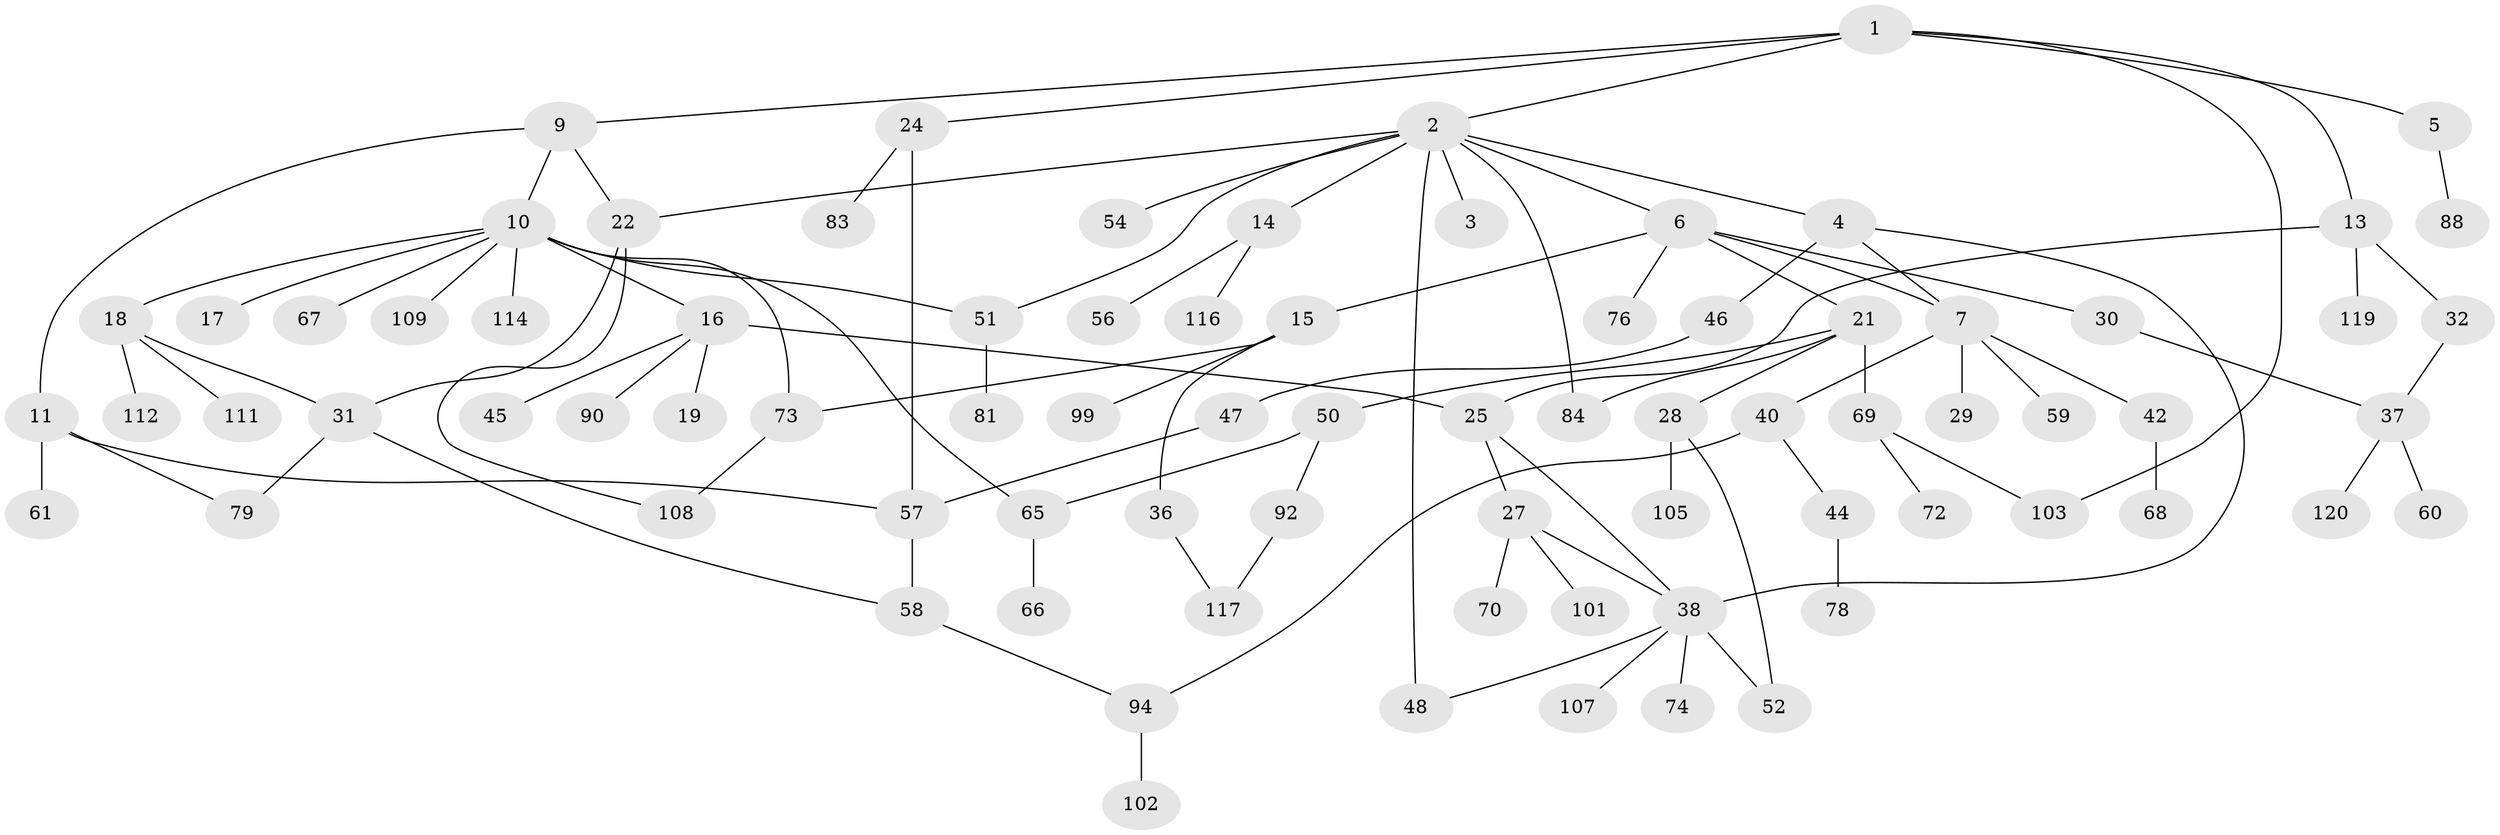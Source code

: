 // original degree distribution, {7: 0.025, 1: 0.325, 4: 0.08333333333333333, 2: 0.325, 3: 0.18333333333333332, 5: 0.05, 6: 0.008333333333333333}
// Generated by graph-tools (version 1.1) at 2025/41/03/06/25 10:41:25]
// undirected, 81 vertices, 101 edges
graph export_dot {
graph [start="1"]
  node [color=gray90,style=filled];
  1 [super="+118"];
  2 [super="+43"];
  3;
  4 [super="+8"];
  5 [super="+35"];
  6 [super="+20"];
  7 [super="+39"];
  9;
  10 [super="+12"];
  11 [super="+23"];
  13 [super="+26"];
  14 [super="+34"];
  15 [super="+33"];
  16 [super="+64"];
  17;
  18 [super="+115"];
  19 [super="+91"];
  21 [super="+97"];
  22 [super="+93"];
  24 [super="+80"];
  25 [super="+62"];
  27 [super="+106"];
  28;
  29;
  30 [super="+71"];
  31 [super="+87"];
  32 [super="+49"];
  36 [super="+86"];
  37 [super="+41"];
  38 [super="+53"];
  40 [super="+77"];
  42;
  44;
  45 [super="+98"];
  46;
  47 [super="+63"];
  48 [super="+55"];
  50 [super="+96"];
  51 [super="+75"];
  52;
  54;
  56;
  57 [super="+82"];
  58 [super="+95"];
  59 [super="+110"];
  60;
  61;
  65 [super="+89"];
  66;
  67;
  68;
  69 [super="+85"];
  70;
  72;
  73;
  74;
  76;
  78;
  79 [super="+100"];
  81;
  83 [super="+104"];
  84;
  88;
  90;
  92;
  94;
  99;
  101;
  102;
  103;
  105;
  107;
  108 [super="+113"];
  109;
  111;
  112;
  114;
  116;
  117;
  119;
  120;
  1 -- 2;
  1 -- 5;
  1 -- 9;
  1 -- 13;
  1 -- 24;
  1 -- 103;
  2 -- 3;
  2 -- 4;
  2 -- 6;
  2 -- 14;
  2 -- 22;
  2 -- 48;
  2 -- 84;
  2 -- 54;
  2 -- 51;
  4 -- 7;
  4 -- 38;
  4 -- 46;
  5 -- 88;
  6 -- 15;
  6 -- 21;
  6 -- 7;
  6 -- 76;
  6 -- 30;
  7 -- 29;
  7 -- 40;
  7 -- 42;
  7 -- 59;
  9 -- 10;
  9 -- 11;
  9 -- 22;
  10 -- 16;
  10 -- 114;
  10 -- 73;
  10 -- 65;
  10 -- 17;
  10 -- 67;
  10 -- 18;
  10 -- 51;
  10 -- 109;
  11 -- 61;
  11 -- 79;
  11 -- 57;
  13 -- 25;
  13 -- 32;
  13 -- 119;
  14 -- 56;
  14 -- 116;
  15 -- 73;
  15 -- 99;
  15 -- 36;
  16 -- 19;
  16 -- 45;
  16 -- 90;
  16 -- 25;
  18 -- 111;
  18 -- 112;
  18 -- 31;
  21 -- 28;
  21 -- 50;
  21 -- 69;
  21 -- 84;
  22 -- 31;
  22 -- 108;
  24 -- 57;
  24 -- 83;
  25 -- 27;
  25 -- 38;
  27 -- 70;
  27 -- 101;
  27 -- 38;
  28 -- 52;
  28 -- 105;
  30 -- 37;
  31 -- 79;
  31 -- 58;
  32 -- 37;
  36 -- 117;
  37 -- 120;
  37 -- 60;
  38 -- 74;
  38 -- 107;
  38 -- 52;
  38 -- 48;
  40 -- 44;
  40 -- 94;
  42 -- 68;
  44 -- 78;
  46 -- 47;
  47 -- 57;
  50 -- 92;
  50 -- 65;
  51 -- 81;
  57 -- 58;
  58 -- 94;
  65 -- 66;
  69 -- 72;
  69 -- 103;
  73 -- 108;
  92 -- 117;
  94 -- 102;
}
